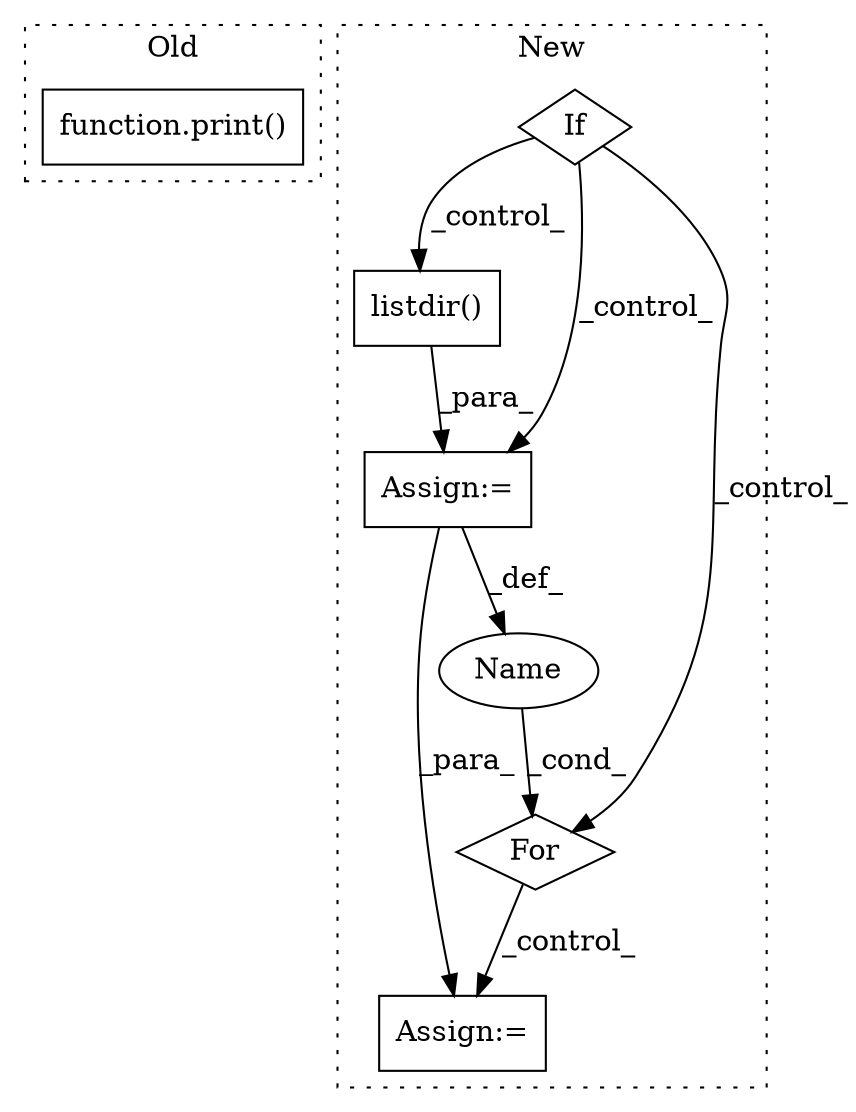 digraph G {
subgraph cluster0 {
1 [label="function.print()" a="75" s="36991,37038" l="6,1" shape="box"];
label = "Old";
style="dotted";
}
subgraph cluster1 {
2 [label="listdir()" a="75" s="37216,37238" l="11,1" shape="box"];
3 [label="Assign:=" a="68" s="37213" l="3" shape="box"];
4 [label="For" a="107" s="37248,37266" l="4,14" shape="diamond"];
5 [label="Name" a="87" s="37252" l="1" shape="ellipse"];
6 [label="Assign:=" a="68" s="37292" l="3" shape="box"];
7 [label="If" a="96" s="37061" l="3" shape="diamond"];
label = "New";
style="dotted";
}
2 -> 3 [label="_para_"];
3 -> 6 [label="_para_"];
3 -> 5 [label="_def_"];
4 -> 6 [label="_control_"];
5 -> 4 [label="_cond_"];
7 -> 4 [label="_control_"];
7 -> 2 [label="_control_"];
7 -> 3 [label="_control_"];
}